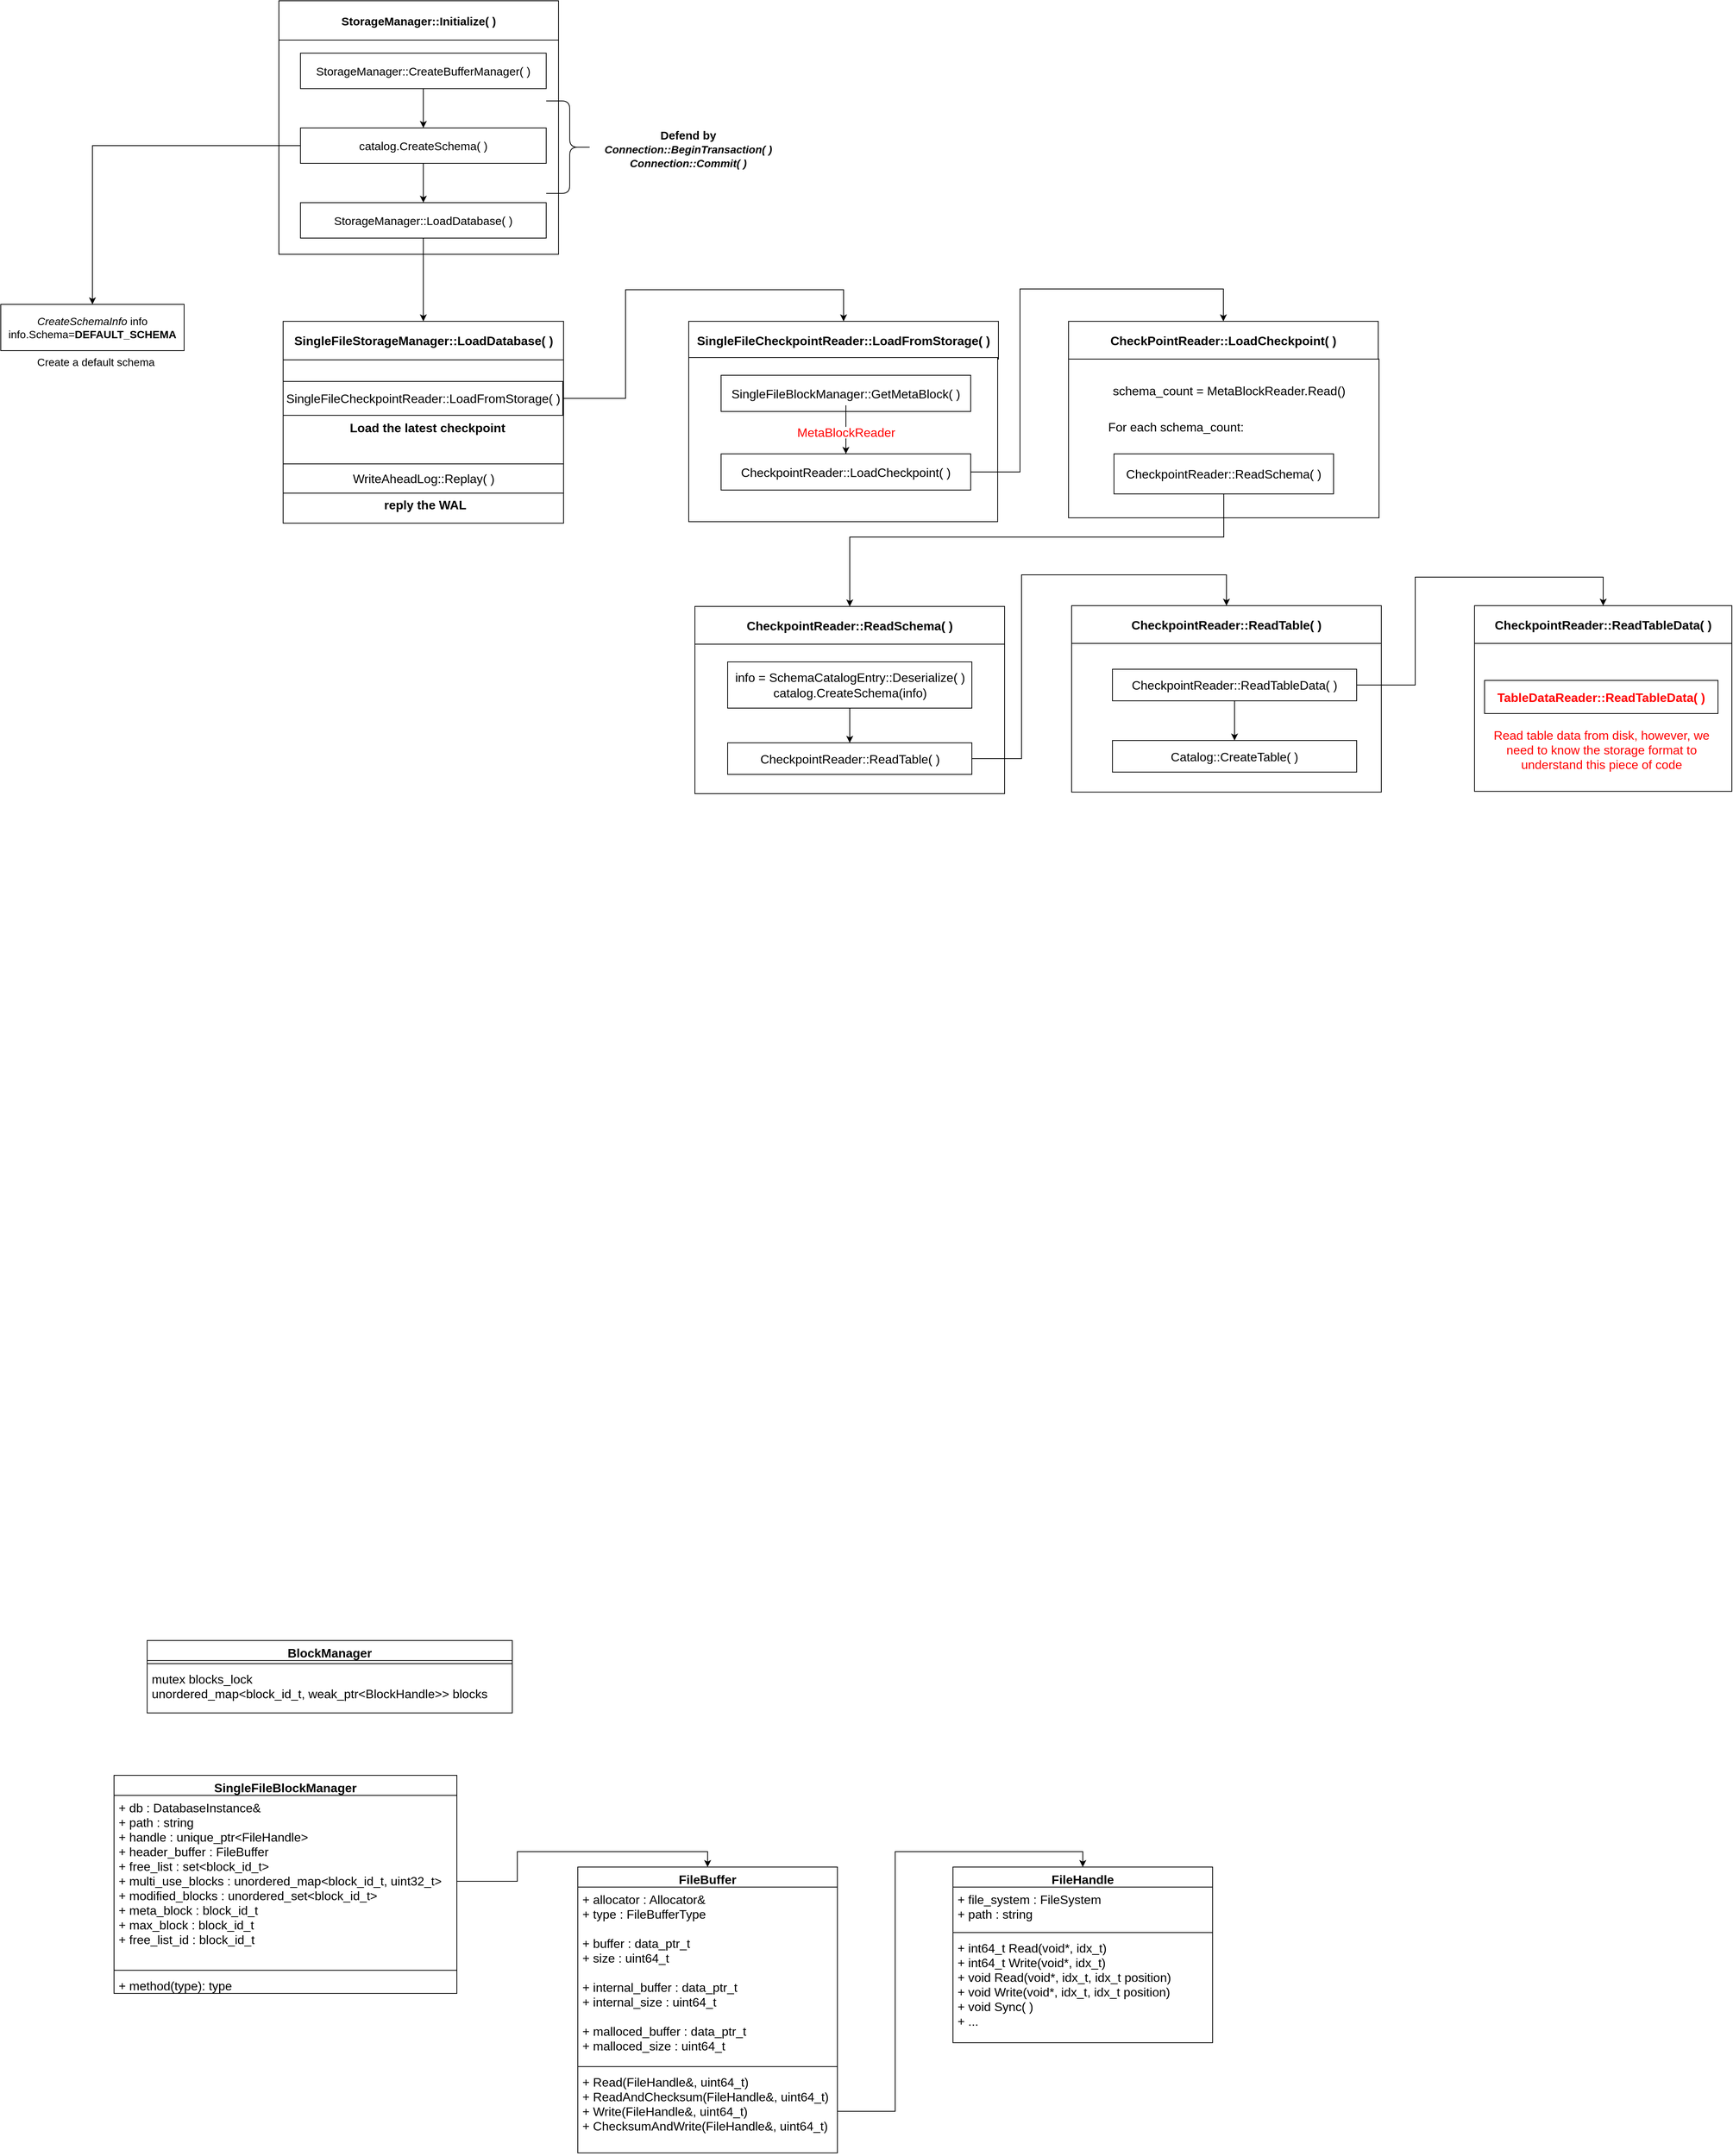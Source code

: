 <mxfile version="20.6.0" type="github">
  <diagram id="GQswBAs9rWUTwK8a14QV" name="第 1 页">
    <mxGraphModel dx="4997" dy="1098" grid="0" gridSize="10" guides="1" tooltips="1" connect="1" arrows="1" fold="1" page="1" pageScale="1" pageWidth="3300" pageHeight="4681" math="0" shadow="0">
      <root>
        <mxCell id="0" />
        <mxCell id="1" parent="0" />
        <mxCell id="OjtDRb3r2wVRJjBGD-eC-1" value="&lt;font style=&quot;font-size: 15px;&quot;&gt;&lt;b&gt;StorageManager::Initialize( )&lt;/b&gt;&lt;/font&gt;" style="rounded=0;whiteSpace=wrap;html=1;" parent="1" vertex="1">
          <mxGeometry x="282" y="154" width="363" height="51" as="geometry" />
        </mxCell>
        <mxCell id="OjtDRb3r2wVRJjBGD-eC-2" value="" style="rounded=0;whiteSpace=wrap;html=1;fontSize=15;" parent="1" vertex="1">
          <mxGeometry x="282" y="205" width="363" height="278" as="geometry" />
        </mxCell>
        <mxCell id="OjtDRb3r2wVRJjBGD-eC-5" style="edgeStyle=orthogonalEdgeStyle;rounded=0;orthogonalLoop=1;jettySize=auto;html=1;entryX=0.5;entryY=0;entryDx=0;entryDy=0;fontSize=15;" parent="1" source="OjtDRb3r2wVRJjBGD-eC-3" target="OjtDRb3r2wVRJjBGD-eC-4" edge="1">
          <mxGeometry relative="1" as="geometry" />
        </mxCell>
        <mxCell id="OjtDRb3r2wVRJjBGD-eC-3" value="StorageManager::CreateBufferManager( )" style="rounded=0;whiteSpace=wrap;html=1;fontSize=15;" parent="1" vertex="1">
          <mxGeometry x="310" y="222" width="319" height="46" as="geometry" />
        </mxCell>
        <mxCell id="OjtDRb3r2wVRJjBGD-eC-7" style="edgeStyle=orthogonalEdgeStyle;rounded=0;orthogonalLoop=1;jettySize=auto;html=1;entryX=0.5;entryY=0;entryDx=0;entryDy=0;fontSize=15;" parent="1" source="OjtDRb3r2wVRJjBGD-eC-4" target="OjtDRb3r2wVRJjBGD-eC-6" edge="1">
          <mxGeometry relative="1" as="geometry" />
        </mxCell>
        <mxCell id="OjtDRb3r2wVRJjBGD-eC-10" style="edgeStyle=orthogonalEdgeStyle;rounded=0;orthogonalLoop=1;jettySize=auto;html=1;fontSize=14;" parent="1" source="OjtDRb3r2wVRJjBGD-eC-4" target="OjtDRb3r2wVRJjBGD-eC-11" edge="1">
          <mxGeometry relative="1" as="geometry">
            <mxPoint x="218" y="627" as="targetPoint" />
          </mxGeometry>
        </mxCell>
        <mxCell id="OjtDRb3r2wVRJjBGD-eC-4" value="catalog.CreateSchema( )" style="rounded=0;whiteSpace=wrap;html=1;fontSize=15;" parent="1" vertex="1">
          <mxGeometry x="310" y="319" width="319" height="46" as="geometry" />
        </mxCell>
        <mxCell id="VM_0vS1CVFmWydNHuRjW-6" style="edgeStyle=orthogonalEdgeStyle;rounded=0;orthogonalLoop=1;jettySize=auto;html=1;entryX=0.5;entryY=0;entryDx=0;entryDy=0;fontSize=16;" edge="1" parent="1" source="OjtDRb3r2wVRJjBGD-eC-6" target="VM_0vS1CVFmWydNHuRjW-2">
          <mxGeometry relative="1" as="geometry" />
        </mxCell>
        <mxCell id="OjtDRb3r2wVRJjBGD-eC-6" value="StorageManager::LoadDatabase( )" style="rounded=0;whiteSpace=wrap;html=1;fontSize=15;" parent="1" vertex="1">
          <mxGeometry x="310" y="416" width="319" height="46" as="geometry" />
        </mxCell>
        <mxCell id="OjtDRb3r2wVRJjBGD-eC-8" value="" style="shape=curlyBracket;whiteSpace=wrap;html=1;rounded=1;flipH=1;labelPosition=right;verticalLabelPosition=middle;align=left;verticalAlign=middle;fontSize=15;" parent="1" vertex="1">
          <mxGeometry x="629" y="284" width="61" height="120" as="geometry" />
        </mxCell>
        <mxCell id="OjtDRb3r2wVRJjBGD-eC-9" value="&lt;b&gt;Defend by &lt;i&gt;&lt;font style=&quot;font-size: 14px;&quot;&gt;Connection::BeginTransaction( ) Connection::Commit( )&lt;/font&gt;&lt;/i&gt;&lt;/b&gt;" style="text;html=1;strokeColor=none;fillColor=none;align=center;verticalAlign=middle;whiteSpace=wrap;rounded=0;fontSize=15;" parent="1" vertex="1">
          <mxGeometry x="696" y="331" width="235" height="30" as="geometry" />
        </mxCell>
        <mxCell id="OjtDRb3r2wVRJjBGD-eC-11" value="&lt;i&gt;CreateSchemaInfo&lt;/i&gt; info&lt;br&gt;info.Schema=&lt;b&gt;DEFAULT_SCHEMA&lt;/b&gt;" style="rounded=0;whiteSpace=wrap;html=1;fontSize=14;" parent="1" vertex="1">
          <mxGeometry x="-79" y="548" width="238" height="60" as="geometry" />
        </mxCell>
        <mxCell id="VM_0vS1CVFmWydNHuRjW-1" value="&lt;font style=&quot;font-size: 14px;&quot;&gt;Create a default schema&lt;/font&gt;" style="text;html=1;strokeColor=none;fillColor=none;align=center;verticalAlign=middle;whiteSpace=wrap;rounded=0;" vertex="1" parent="1">
          <mxGeometry x="-47" y="608" width="183" height="30" as="geometry" />
        </mxCell>
        <mxCell id="VM_0vS1CVFmWydNHuRjW-2" value="&lt;font style=&quot;font-size: 16px;&quot;&gt;&lt;b&gt;SingleFileStorageManager::LoadDatabase( )&lt;/b&gt;&lt;/font&gt;" style="rounded=0;whiteSpace=wrap;html=1;fontSize=14;" vertex="1" parent="1">
          <mxGeometry x="287.5" y="570" width="364" height="50" as="geometry" />
        </mxCell>
        <mxCell id="VM_0vS1CVFmWydNHuRjW-3" value="" style="rounded=0;whiteSpace=wrap;html=1;fontSize=16;" vertex="1" parent="1">
          <mxGeometry x="287.5" y="620" width="364" height="212" as="geometry" />
        </mxCell>
        <mxCell id="VM_0vS1CVFmWydNHuRjW-14" style="edgeStyle=orthogonalEdgeStyle;rounded=0;orthogonalLoop=1;jettySize=auto;html=1;entryX=0.5;entryY=0;entryDx=0;entryDy=0;fontSize=16;" edge="1" parent="1" source="VM_0vS1CVFmWydNHuRjW-4" target="VM_0vS1CVFmWydNHuRjW-9">
          <mxGeometry relative="1" as="geometry">
            <Array as="points">
              <mxPoint x="732" y="670" />
              <mxPoint x="732" y="529" />
              <mxPoint x="1015" y="529" />
            </Array>
          </mxGeometry>
        </mxCell>
        <mxCell id="VM_0vS1CVFmWydNHuRjW-4" value="SingleFileCheckpointReader::LoadFromStorage( )" style="rounded=0;whiteSpace=wrap;html=1;fontSize=16;" vertex="1" parent="1">
          <mxGeometry x="287.5" y="648" width="363" height="44" as="geometry" />
        </mxCell>
        <mxCell id="VM_0vS1CVFmWydNHuRjW-5" value="WriteAheadLog::Replay( )" style="rounded=0;whiteSpace=wrap;html=1;fontSize=16;" vertex="1" parent="1">
          <mxGeometry x="287.5" y="755" width="364" height="38" as="geometry" />
        </mxCell>
        <mxCell id="VM_0vS1CVFmWydNHuRjW-7" value="&lt;b&gt;Load the latest checkpoint&lt;/b&gt;" style="text;html=1;strokeColor=none;fillColor=none;align=center;verticalAlign=middle;whiteSpace=wrap;rounded=0;fontSize=16;" vertex="1" parent="1">
          <mxGeometry x="365" y="692.5" width="220" height="30" as="geometry" />
        </mxCell>
        <mxCell id="VM_0vS1CVFmWydNHuRjW-8" value="&lt;b&gt;reply the WAL&lt;/b&gt;" style="text;html=1;strokeColor=none;fillColor=none;align=center;verticalAlign=middle;whiteSpace=wrap;rounded=0;fontSize=16;" vertex="1" parent="1">
          <mxGeometry x="362" y="793" width="220" height="30" as="geometry" />
        </mxCell>
        <mxCell id="VM_0vS1CVFmWydNHuRjW-9" value="&lt;b&gt;SingleFileCheckpointReader::LoadFromStorage( )&lt;/b&gt;" style="rounded=0;whiteSpace=wrap;html=1;fontSize=16;" vertex="1" parent="1">
          <mxGeometry x="814" y="570" width="402" height="49" as="geometry" />
        </mxCell>
        <mxCell id="VM_0vS1CVFmWydNHuRjW-10" value="" style="rounded=0;whiteSpace=wrap;html=1;fontSize=16;" vertex="1" parent="1">
          <mxGeometry x="814" y="617" width="401" height="213" as="geometry" />
        </mxCell>
        <mxCell id="VM_0vS1CVFmWydNHuRjW-13" style="edgeStyle=orthogonalEdgeStyle;rounded=0;orthogonalLoop=1;jettySize=auto;html=1;entryX=0.5;entryY=0;entryDx=0;entryDy=0;fontSize=16;startArrow=none;" edge="1" parent="1" source="VM_0vS1CVFmWydNHuRjW-15" target="VM_0vS1CVFmWydNHuRjW-12">
          <mxGeometry relative="1" as="geometry" />
        </mxCell>
        <mxCell id="VM_0vS1CVFmWydNHuRjW-11" value="SingleFileBlockManager::GetMetaBlock( )" style="rounded=0;whiteSpace=wrap;html=1;fontSize=16;" vertex="1" parent="1">
          <mxGeometry x="856" y="640" width="324" height="47" as="geometry" />
        </mxCell>
        <mxCell id="VM_0vS1CVFmWydNHuRjW-23" style="edgeStyle=orthogonalEdgeStyle;rounded=0;orthogonalLoop=1;jettySize=auto;html=1;entryX=0.5;entryY=0;entryDx=0;entryDy=0;fontSize=16;fontColor=#000000;" edge="1" parent="1" source="VM_0vS1CVFmWydNHuRjW-12" target="VM_0vS1CVFmWydNHuRjW-17">
          <mxGeometry relative="1" as="geometry">
            <Array as="points">
              <mxPoint x="1244" y="766" />
              <mxPoint x="1244" y="528" />
              <mxPoint x="1508" y="528" />
            </Array>
          </mxGeometry>
        </mxCell>
        <mxCell id="VM_0vS1CVFmWydNHuRjW-12" value="CheckpointReader::LoadCheckpoint( )" style="rounded=0;whiteSpace=wrap;html=1;fontSize=16;" vertex="1" parent="1">
          <mxGeometry x="856" y="742" width="324" height="47" as="geometry" />
        </mxCell>
        <mxCell id="VM_0vS1CVFmWydNHuRjW-15" value="&lt;font color=&quot;#ff0000&quot;&gt;MetaBlockReader&lt;/font&gt;" style="text;html=1;strokeColor=none;fillColor=none;align=center;verticalAlign=middle;whiteSpace=wrap;rounded=0;fontSize=16;" vertex="1" parent="1">
          <mxGeometry x="936.5" y="699" width="163" height="30" as="geometry" />
        </mxCell>
        <mxCell id="VM_0vS1CVFmWydNHuRjW-16" value="" style="edgeStyle=orthogonalEdgeStyle;rounded=0;orthogonalLoop=1;jettySize=auto;html=1;entryX=0.5;entryY=0;entryDx=0;entryDy=0;fontSize=16;endArrow=none;" edge="1" parent="1" source="VM_0vS1CVFmWydNHuRjW-11" target="VM_0vS1CVFmWydNHuRjW-15">
          <mxGeometry relative="1" as="geometry">
            <mxPoint x="1018" y="687" as="sourcePoint" />
            <mxPoint x="1018" y="742" as="targetPoint" />
          </mxGeometry>
        </mxCell>
        <mxCell id="VM_0vS1CVFmWydNHuRjW-17" value="&lt;b&gt;CheckPointReader::LoadCheckpoint( )&lt;/b&gt;" style="rounded=0;whiteSpace=wrap;html=1;fontSize=16;" vertex="1" parent="1">
          <mxGeometry x="1307" y="570" width="402" height="49" as="geometry" />
        </mxCell>
        <mxCell id="VM_0vS1CVFmWydNHuRjW-18" value="" style="rounded=0;whiteSpace=wrap;html=1;fontSize=16;fontColor=#FF0000;" vertex="1" parent="1">
          <mxGeometry x="1307" y="619" width="403" height="206" as="geometry" />
        </mxCell>
        <mxCell id="VM_0vS1CVFmWydNHuRjW-20" value="&lt;font color=&quot;#000000&quot;&gt;schema_count = MetaBlockReader.Read()&lt;/font&gt;" style="text;html=1;strokeColor=none;fillColor=none;align=center;verticalAlign=middle;whiteSpace=wrap;rounded=0;fontSize=16;fontColor=#FF0000;" vertex="1" parent="1">
          <mxGeometry x="1348" y="645" width="335" height="30" as="geometry" />
        </mxCell>
        <mxCell id="VM_0vS1CVFmWydNHuRjW-21" value="For each schema_count:" style="text;html=1;strokeColor=none;fillColor=none;align=center;verticalAlign=middle;whiteSpace=wrap;rounded=0;fontSize=16;fontColor=#000000;" vertex="1" parent="1">
          <mxGeometry x="1325" y="692" width="243" height="30" as="geometry" />
        </mxCell>
        <mxCell id="VM_0vS1CVFmWydNHuRjW-43" style="edgeStyle=orthogonalEdgeStyle;rounded=0;orthogonalLoop=1;jettySize=auto;html=1;fontSize=16;fontColor=#FF0000;" edge="1" parent="1" source="VM_0vS1CVFmWydNHuRjW-22" target="VM_0vS1CVFmWydNHuRjW-24">
          <mxGeometry relative="1" as="geometry">
            <Array as="points">
              <mxPoint x="1508" y="850" />
              <mxPoint x="1023" y="850" />
            </Array>
          </mxGeometry>
        </mxCell>
        <mxCell id="VM_0vS1CVFmWydNHuRjW-22" value="CheckpointReader::ReadSchema( )" style="rounded=0;whiteSpace=wrap;html=1;fontSize=16;fontColor=#000000;" vertex="1" parent="1">
          <mxGeometry x="1366" y="742" width="285" height="52" as="geometry" />
        </mxCell>
        <mxCell id="VM_0vS1CVFmWydNHuRjW-24" value="&lt;b&gt;CheckpointReader::ReadSchema( )&lt;/b&gt;" style="rounded=0;whiteSpace=wrap;html=1;fontSize=16;" vertex="1" parent="1">
          <mxGeometry x="822" y="940.0" width="402" height="49" as="geometry" />
        </mxCell>
        <mxCell id="VM_0vS1CVFmWydNHuRjW-26" value="" style="rounded=0;whiteSpace=wrap;html=1;fontSize=16;fontColor=#000000;" vertex="1" parent="1">
          <mxGeometry x="822" y="989.0" width="402" height="194" as="geometry" />
        </mxCell>
        <mxCell id="VM_0vS1CVFmWydNHuRjW-30" style="edgeStyle=orthogonalEdgeStyle;rounded=0;orthogonalLoop=1;jettySize=auto;html=1;entryX=0.5;entryY=0;entryDx=0;entryDy=0;fontSize=16;fontColor=#000000;" edge="1" parent="1" source="VM_0vS1CVFmWydNHuRjW-28" target="VM_0vS1CVFmWydNHuRjW-29">
          <mxGeometry relative="1" as="geometry" />
        </mxCell>
        <mxCell id="VM_0vS1CVFmWydNHuRjW-28" value="info = SchemaCatalogEntry::Deserialize( )&lt;br&gt;catalog.CreateSchema(info)" style="rounded=0;whiteSpace=wrap;html=1;fontSize=16;fontColor=#000000;" vertex="1" parent="1">
          <mxGeometry x="864.5" y="1012.0" width="317" height="60" as="geometry" />
        </mxCell>
        <mxCell id="VM_0vS1CVFmWydNHuRjW-36" style="edgeStyle=orthogonalEdgeStyle;rounded=0;orthogonalLoop=1;jettySize=auto;html=1;entryX=0.5;entryY=0;entryDx=0;entryDy=0;fontSize=16;fontColor=#000000;" edge="1" parent="1" source="VM_0vS1CVFmWydNHuRjW-29" target="VM_0vS1CVFmWydNHuRjW-31">
          <mxGeometry relative="1" as="geometry">
            <Array as="points">
              <mxPoint x="1246" y="1137" />
              <mxPoint x="1246" y="899.0" />
              <mxPoint x="1512" y="899.0" />
            </Array>
          </mxGeometry>
        </mxCell>
        <mxCell id="VM_0vS1CVFmWydNHuRjW-29" value="CheckpointReader::ReadTable( )" style="rounded=0;whiteSpace=wrap;html=1;fontSize=16;fontColor=#000000;" vertex="1" parent="1">
          <mxGeometry x="864.5" y="1117" width="317" height="41" as="geometry" />
        </mxCell>
        <mxCell id="VM_0vS1CVFmWydNHuRjW-31" value="&lt;b&gt;CheckpointReader::ReadTable( )&lt;/b&gt;" style="rounded=0;whiteSpace=wrap;html=1;fontSize=16;" vertex="1" parent="1">
          <mxGeometry x="1311" y="939.0" width="402" height="49" as="geometry" />
        </mxCell>
        <mxCell id="VM_0vS1CVFmWydNHuRjW-32" value="" style="rounded=0;whiteSpace=wrap;html=1;fontSize=16;fontColor=#000000;" vertex="1" parent="1">
          <mxGeometry x="1311" y="988.0" width="402" height="193" as="geometry" />
        </mxCell>
        <mxCell id="VM_0vS1CVFmWydNHuRjW-35" value="" style="edgeStyle=orthogonalEdgeStyle;rounded=0;orthogonalLoop=1;jettySize=auto;html=1;fontSize=16;fontColor=#000000;" edge="1" parent="1" source="VM_0vS1CVFmWydNHuRjW-33" target="VM_0vS1CVFmWydNHuRjW-34">
          <mxGeometry relative="1" as="geometry" />
        </mxCell>
        <mxCell id="VM_0vS1CVFmWydNHuRjW-41" style="edgeStyle=orthogonalEdgeStyle;rounded=0;orthogonalLoop=1;jettySize=auto;html=1;entryX=0.5;entryY=0;entryDx=0;entryDy=0;fontSize=16;fontColor=#FF0000;" edge="1" parent="1" source="VM_0vS1CVFmWydNHuRjW-33" target="VM_0vS1CVFmWydNHuRjW-37">
          <mxGeometry relative="1" as="geometry">
            <Array as="points">
              <mxPoint x="1757" y="1042" />
              <mxPoint x="1757" y="902.0" />
              <mxPoint x="2001" y="902.0" />
            </Array>
          </mxGeometry>
        </mxCell>
        <mxCell id="VM_0vS1CVFmWydNHuRjW-33" value="CheckpointReader::ReadTableData( )" style="rounded=0;whiteSpace=wrap;html=1;fontSize=16;fontColor=#000000;" vertex="1" parent="1">
          <mxGeometry x="1364" y="1021.5" width="317" height="41" as="geometry" />
        </mxCell>
        <mxCell id="VM_0vS1CVFmWydNHuRjW-34" value="Catalog::CreateTable( )" style="rounded=0;whiteSpace=wrap;html=1;fontSize=16;fontColor=#000000;" vertex="1" parent="1">
          <mxGeometry x="1364" y="1114" width="317" height="41" as="geometry" />
        </mxCell>
        <mxCell id="VM_0vS1CVFmWydNHuRjW-37" value="&lt;b&gt;CheckpointReader::ReadTableData( )&lt;/b&gt;" style="rounded=0;whiteSpace=wrap;html=1;fontSize=16;" vertex="1" parent="1">
          <mxGeometry x="1834" y="939.0" width="334" height="49" as="geometry" />
        </mxCell>
        <mxCell id="VM_0vS1CVFmWydNHuRjW-38" value="" style="rounded=0;whiteSpace=wrap;html=1;fontSize=16;fontColor=#000000;" vertex="1" parent="1">
          <mxGeometry x="1834" y="988.0" width="334" height="192" as="geometry" />
        </mxCell>
        <mxCell id="VM_0vS1CVFmWydNHuRjW-40" value="&lt;b&gt;&lt;font color=&quot;#ff0000&quot;&gt;TableDataReader::ReadTableData( )&lt;/font&gt;&lt;/b&gt;" style="rounded=0;whiteSpace=wrap;html=1;fontSize=16;fontColor=#000000;" vertex="1" parent="1">
          <mxGeometry x="1847" y="1036" width="303" height="43" as="geometry" />
        </mxCell>
        <mxCell id="VM_0vS1CVFmWydNHuRjW-42" value="Read table data from disk, however, we need to know the storage format to understand this piece of code" style="text;html=1;strokeColor=none;fillColor=none;align=center;verticalAlign=middle;whiteSpace=wrap;rounded=0;fontSize=16;fontColor=#FF0000;" vertex="1" parent="1">
          <mxGeometry x="1847" y="1111" width="304" height="30" as="geometry" />
        </mxCell>
        <mxCell id="VM_0vS1CVFmWydNHuRjW-44" value="BlockManager" style="swimlane;fontStyle=1;align=center;verticalAlign=top;childLayout=stackLayout;horizontal=1;startSize=26;horizontalStack=0;resizeParent=1;resizeParentMax=0;resizeLast=0;collapsible=1;marginBottom=0;fontSize=16;fontColor=#000000;" vertex="1" parent="1">
          <mxGeometry x="111" y="2282" width="474" height="94" as="geometry" />
        </mxCell>
        <mxCell id="VM_0vS1CVFmWydNHuRjW-46" value="" style="line;strokeWidth=1;fillColor=none;align=left;verticalAlign=middle;spacingTop=-1;spacingLeft=3;spacingRight=3;rotatable=0;labelPosition=right;points=[];portConstraint=eastwest;strokeColor=inherit;fontSize=16;fontColor=#FF0000;" vertex="1" parent="VM_0vS1CVFmWydNHuRjW-44">
          <mxGeometry y="26" width="474" height="8" as="geometry" />
        </mxCell>
        <mxCell id="VM_0vS1CVFmWydNHuRjW-47" value="mutex blocks_lock&#xa;unordered_map&lt;block_id_t, weak_ptr&lt;BlockHandle&gt;&gt; blocks" style="text;strokeColor=none;fillColor=none;align=left;verticalAlign=top;spacingLeft=4;spacingRight=4;overflow=hidden;rotatable=0;points=[[0,0.5],[1,0.5]];portConstraint=eastwest;fontSize=16;fontColor=#000000;" vertex="1" parent="VM_0vS1CVFmWydNHuRjW-44">
          <mxGeometry y="34" width="474" height="60" as="geometry" />
        </mxCell>
        <mxCell id="VM_0vS1CVFmWydNHuRjW-48" value="SingleFileBlockManager" style="swimlane;fontStyle=1;align=center;verticalAlign=top;childLayout=stackLayout;horizontal=1;startSize=26;horizontalStack=0;resizeParent=1;resizeParentMax=0;resizeLast=0;collapsible=1;marginBottom=0;fontSize=16;fontColor=#000000;" vertex="1" parent="1">
          <mxGeometry x="68" y="2457" width="445" height="283" as="geometry" />
        </mxCell>
        <mxCell id="VM_0vS1CVFmWydNHuRjW-49" value="+ db : DatabaseInstance&amp;&#xa;+ path : string&#xa;+ handle : unique_ptr&lt;FileHandle&gt;&#xa;+ header_buffer : FileBuffer&#xa;+ free_list : set&lt;block_id_t&gt;&#xa;+ multi_use_blocks : unordered_map&lt;block_id_t, uint32_t&gt;&#xa;+ modified_blocks : unordered_set&lt;block_id_t&gt; &#xa;+ meta_block : block_id_t&#xa;+ max_block : block_id_t&#xa;+ free_list_id : block_id_t&#xa;&#xa;&#xa;" style="text;strokeColor=none;fillColor=none;align=left;verticalAlign=top;spacingLeft=4;spacingRight=4;overflow=hidden;rotatable=0;points=[[0,0.5],[1,0.5]];portConstraint=eastwest;fontSize=16;fontColor=#000000;" vertex="1" parent="VM_0vS1CVFmWydNHuRjW-48">
          <mxGeometry y="26" width="445" height="223" as="geometry" />
        </mxCell>
        <mxCell id="VM_0vS1CVFmWydNHuRjW-50" value="" style="line;strokeWidth=1;fillColor=none;align=left;verticalAlign=middle;spacingTop=-1;spacingLeft=3;spacingRight=3;rotatable=0;labelPosition=right;points=[];portConstraint=eastwest;strokeColor=inherit;fontSize=16;fontColor=#000000;" vertex="1" parent="VM_0vS1CVFmWydNHuRjW-48">
          <mxGeometry y="249" width="445" height="8" as="geometry" />
        </mxCell>
        <mxCell id="VM_0vS1CVFmWydNHuRjW-51" value="+ method(type): type" style="text;strokeColor=none;fillColor=none;align=left;verticalAlign=top;spacingLeft=4;spacingRight=4;overflow=hidden;rotatable=0;points=[[0,0.5],[1,0.5]];portConstraint=eastwest;fontSize=16;fontColor=#000000;" vertex="1" parent="VM_0vS1CVFmWydNHuRjW-48">
          <mxGeometry y="257" width="445" height="26" as="geometry" />
        </mxCell>
        <mxCell id="VM_0vS1CVFmWydNHuRjW-52" value="FileBuffer" style="swimlane;fontStyle=1;align=center;verticalAlign=top;childLayout=stackLayout;horizontal=1;startSize=26;horizontalStack=0;resizeParent=1;resizeParentMax=0;resizeLast=0;collapsible=1;marginBottom=0;fontSize=16;fontColor=#000000;" vertex="1" parent="1">
          <mxGeometry x="670" y="2576" width="337" height="371" as="geometry" />
        </mxCell>
        <mxCell id="VM_0vS1CVFmWydNHuRjW-53" value="+ allocator : Allocator&amp;&#xa;+ type : FileBufferType&#xa;&#xa;+ buffer : data_ptr_t&#xa;+ size : uint64_t &#xa;&#xa;+ internal_buffer : data_ptr_t&#xa;+ internal_size : uint64_t&#xa;&#xa;+ malloced_buffer : data_ptr_t&#xa;+ malloced_size : uint64_t " style="text;strokeColor=none;fillColor=none;align=left;verticalAlign=top;spacingLeft=4;spacingRight=4;overflow=hidden;rotatable=0;points=[[0,0.5],[1,0.5]];portConstraint=eastwest;fontSize=16;fontColor=#000000;" vertex="1" parent="VM_0vS1CVFmWydNHuRjW-52">
          <mxGeometry y="26" width="337" height="229" as="geometry" />
        </mxCell>
        <mxCell id="VM_0vS1CVFmWydNHuRjW-54" value="" style="line;strokeWidth=1;fillColor=none;align=left;verticalAlign=middle;spacingTop=-1;spacingLeft=3;spacingRight=3;rotatable=0;labelPosition=right;points=[];portConstraint=eastwest;strokeColor=inherit;fontSize=16;fontColor=#000000;" vertex="1" parent="VM_0vS1CVFmWydNHuRjW-52">
          <mxGeometry y="255" width="337" height="8" as="geometry" />
        </mxCell>
        <mxCell id="VM_0vS1CVFmWydNHuRjW-55" value="+ Read(FileHandle&amp;, uint64_t)&#xa;+ ReadAndChecksum(FileHandle&amp;, uint64_t)&#xa;+ Write(FileHandle&amp;, uint64_t)&#xa;+ ChecksumAndWrite(FileHandle&amp;, uint64_t)" style="text;strokeColor=none;fillColor=none;align=left;verticalAlign=top;spacingLeft=4;spacingRight=4;overflow=hidden;rotatable=0;points=[[0,0.5],[1,0.5]];portConstraint=eastwest;fontSize=16;fontColor=#000000;" vertex="1" parent="VM_0vS1CVFmWydNHuRjW-52">
          <mxGeometry y="263" width="337" height="108" as="geometry" />
        </mxCell>
        <mxCell id="VM_0vS1CVFmWydNHuRjW-56" style="edgeStyle=orthogonalEdgeStyle;rounded=0;orthogonalLoop=1;jettySize=auto;html=1;entryX=0.5;entryY=0;entryDx=0;entryDy=0;fontSize=16;fontColor=#000000;" edge="1" parent="1" source="VM_0vS1CVFmWydNHuRjW-49" target="VM_0vS1CVFmWydNHuRjW-52">
          <mxGeometry relative="1" as="geometry" />
        </mxCell>
        <mxCell id="VM_0vS1CVFmWydNHuRjW-57" value="FileHandle" style="swimlane;fontStyle=1;align=center;verticalAlign=top;childLayout=stackLayout;horizontal=1;startSize=26;horizontalStack=0;resizeParent=1;resizeParentMax=0;resizeLast=0;collapsible=1;marginBottom=0;fontSize=16;fontColor=#000000;" vertex="1" parent="1">
          <mxGeometry x="1157" y="2576" width="337" height="228" as="geometry" />
        </mxCell>
        <mxCell id="VM_0vS1CVFmWydNHuRjW-58" value="+ file_system : FileSystem&#xa;+ path : string&#xa;" style="text;strokeColor=none;fillColor=none;align=left;verticalAlign=top;spacingLeft=4;spacingRight=4;overflow=hidden;rotatable=0;points=[[0,0.5],[1,0.5]];portConstraint=eastwest;fontSize=16;fontColor=#000000;" vertex="1" parent="VM_0vS1CVFmWydNHuRjW-57">
          <mxGeometry y="26" width="337" height="55" as="geometry" />
        </mxCell>
        <mxCell id="VM_0vS1CVFmWydNHuRjW-59" value="" style="line;strokeWidth=1;fillColor=none;align=left;verticalAlign=middle;spacingTop=-1;spacingLeft=3;spacingRight=3;rotatable=0;labelPosition=right;points=[];portConstraint=eastwest;strokeColor=inherit;fontSize=16;fontColor=#000000;" vertex="1" parent="VM_0vS1CVFmWydNHuRjW-57">
          <mxGeometry y="81" width="337" height="8" as="geometry" />
        </mxCell>
        <mxCell id="VM_0vS1CVFmWydNHuRjW-60" value="+ int64_t Read(void*, idx_t) &#xa;+ int64_t Write(void*, idx_t)&#xa;+ void Read(void*, idx_t, idx_t position)&#xa;+ void Write(void*, idx_t, idx_t position)&#xa;+ void Sync( )&#xa;+ ..." style="text;strokeColor=none;fillColor=none;align=left;verticalAlign=top;spacingLeft=4;spacingRight=4;overflow=hidden;rotatable=0;points=[[0,0.5],[1,0.5]];portConstraint=eastwest;fontSize=16;fontColor=#000000;" vertex="1" parent="VM_0vS1CVFmWydNHuRjW-57">
          <mxGeometry y="89" width="337" height="139" as="geometry" />
        </mxCell>
        <mxCell id="VM_0vS1CVFmWydNHuRjW-61" style="edgeStyle=orthogonalEdgeStyle;rounded=0;orthogonalLoop=1;jettySize=auto;html=1;entryX=0.5;entryY=0;entryDx=0;entryDy=0;fontSize=16;fontColor=#000000;" edge="1" parent="1" source="VM_0vS1CVFmWydNHuRjW-55" target="VM_0vS1CVFmWydNHuRjW-57">
          <mxGeometry relative="1" as="geometry" />
        </mxCell>
      </root>
    </mxGraphModel>
  </diagram>
</mxfile>
